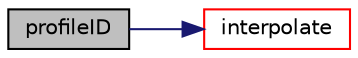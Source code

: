 digraph "profileID"
{
  bgcolor="transparent";
  edge [fontname="Helvetica",fontsize="10",labelfontname="Helvetica",labelfontsize="10"];
  node [fontname="Helvetica",fontsize="10",shape=record];
  rankdir="LR";
  Node1 [label="profileID",height=0.2,width=0.4,color="black", fillcolor="grey75", style="filled", fontcolor="black"];
  Node1 -> Node2 [color="midnightblue",fontsize="10",style="solid",fontname="Helvetica"];
  Node2 [label="interpolate",height=0.2,width=0.4,color="red",URL="$a00138.html#a6021432f8741ea9eb0ad59cc43473915",tooltip="Return the twist and chord for a given radius. "];
}
